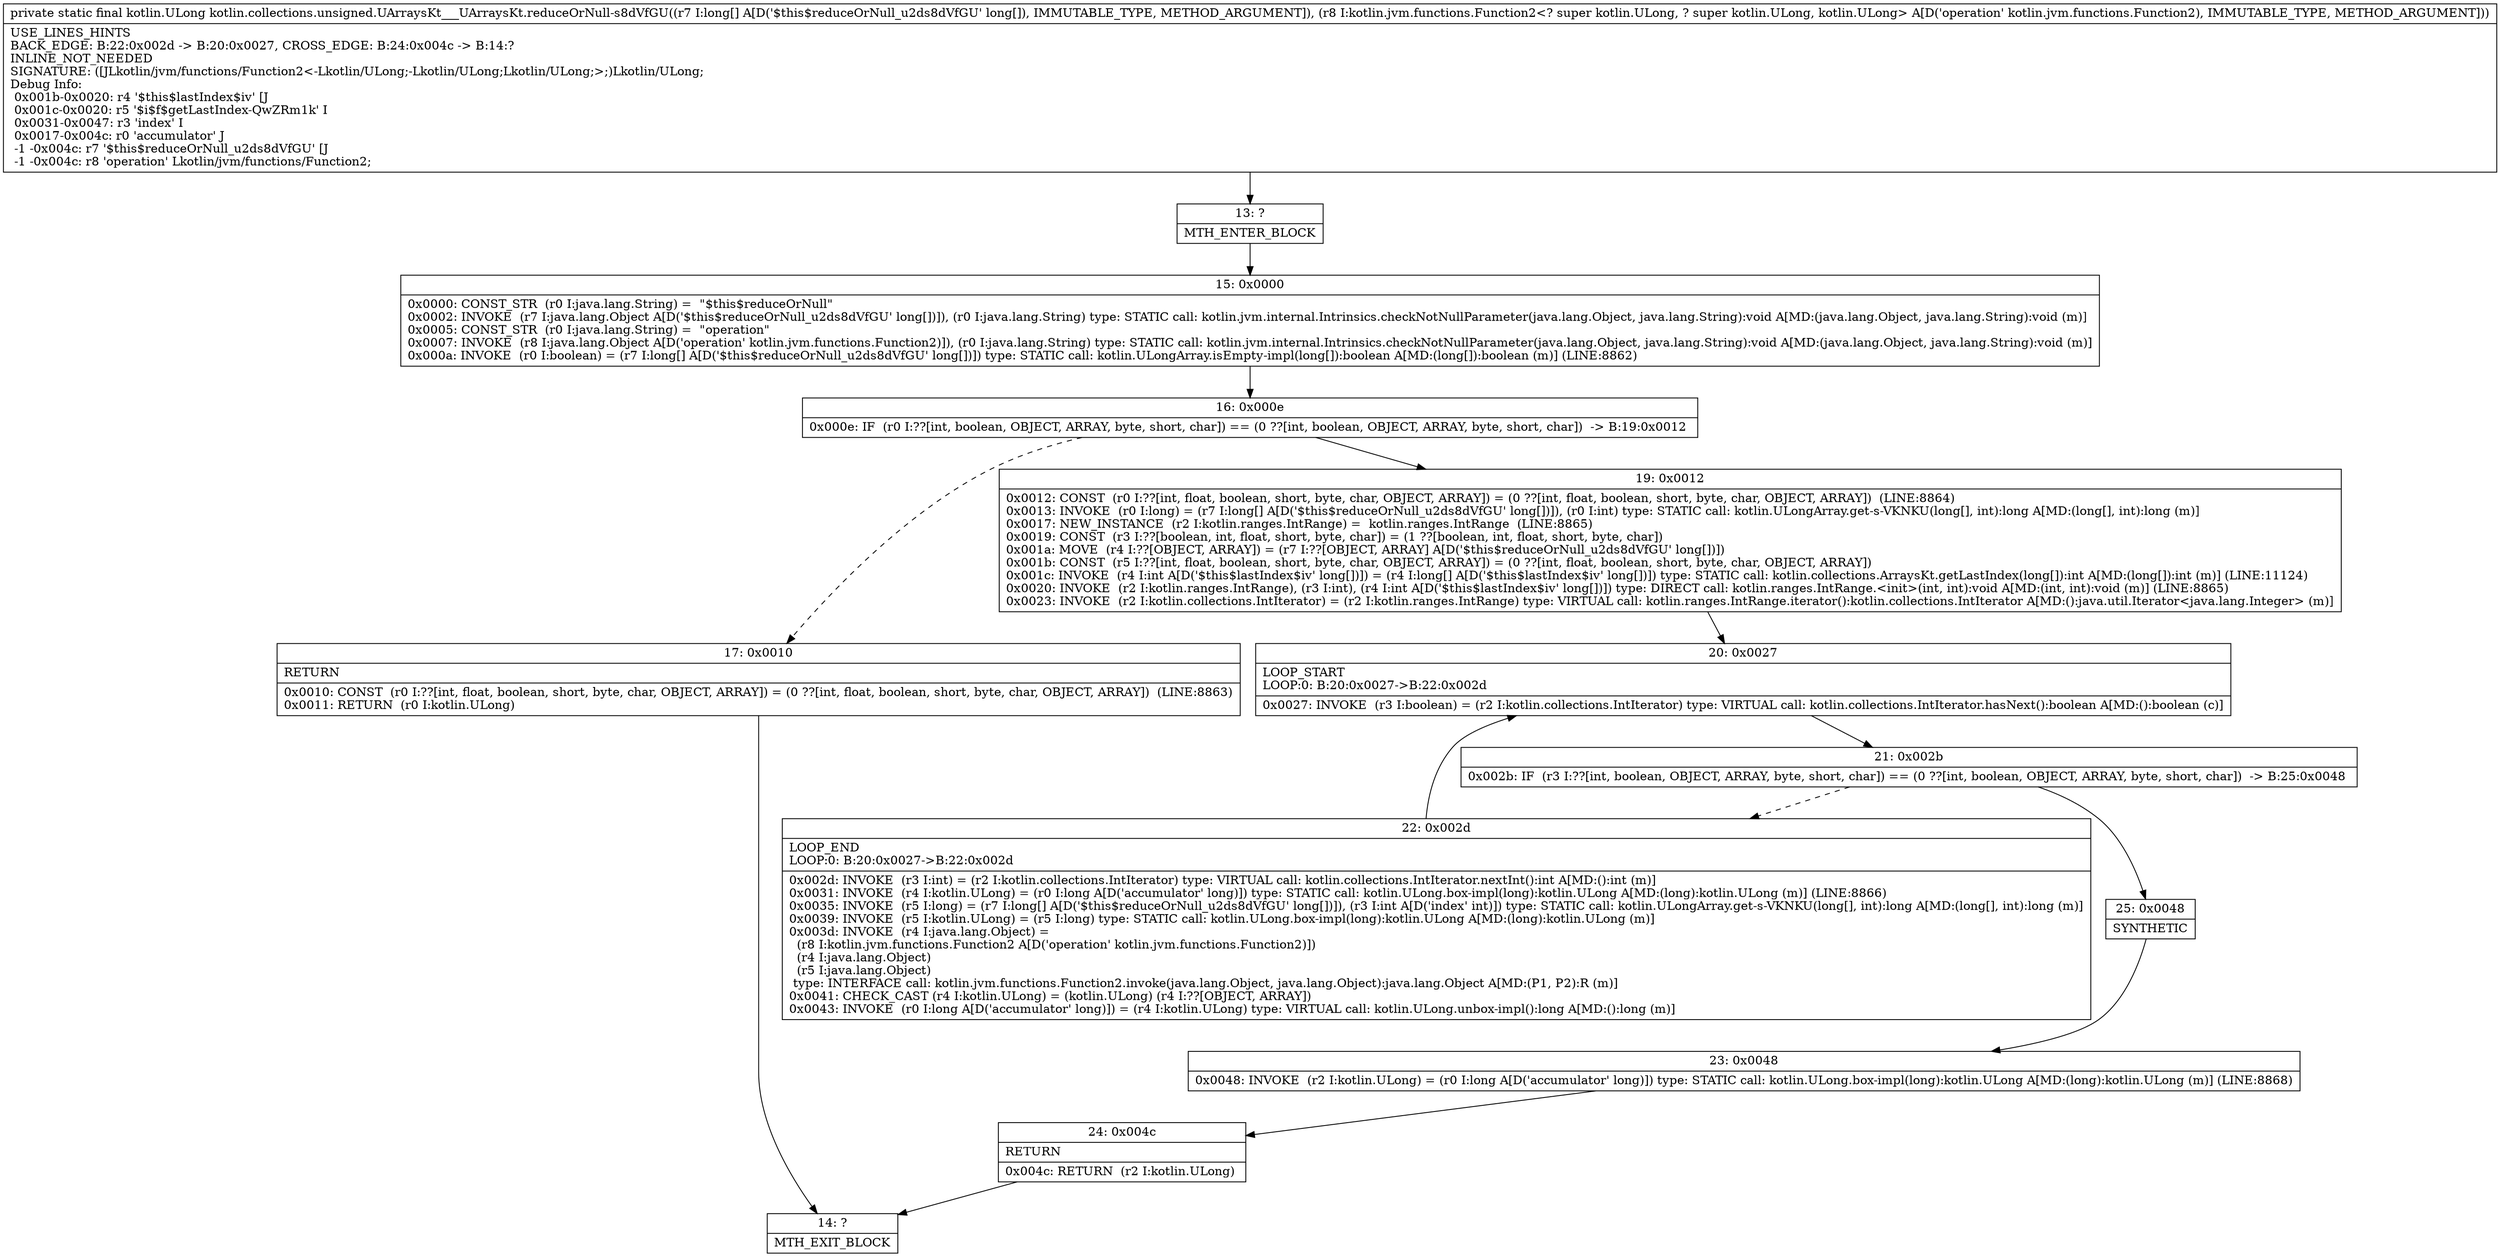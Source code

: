 digraph "CFG forkotlin.collections.unsigned.UArraysKt___UArraysKt.reduceOrNull\-s8dVfGU([JLkotlin\/jvm\/functions\/Function2;)Lkotlin\/ULong;" {
Node_13 [shape=record,label="{13\:\ ?|MTH_ENTER_BLOCK\l}"];
Node_15 [shape=record,label="{15\:\ 0x0000|0x0000: CONST_STR  (r0 I:java.lang.String) =  \"$this$reduceOrNull\" \l0x0002: INVOKE  (r7 I:java.lang.Object A[D('$this$reduceOrNull_u2ds8dVfGU' long[])]), (r0 I:java.lang.String) type: STATIC call: kotlin.jvm.internal.Intrinsics.checkNotNullParameter(java.lang.Object, java.lang.String):void A[MD:(java.lang.Object, java.lang.String):void (m)]\l0x0005: CONST_STR  (r0 I:java.lang.String) =  \"operation\" \l0x0007: INVOKE  (r8 I:java.lang.Object A[D('operation' kotlin.jvm.functions.Function2)]), (r0 I:java.lang.String) type: STATIC call: kotlin.jvm.internal.Intrinsics.checkNotNullParameter(java.lang.Object, java.lang.String):void A[MD:(java.lang.Object, java.lang.String):void (m)]\l0x000a: INVOKE  (r0 I:boolean) = (r7 I:long[] A[D('$this$reduceOrNull_u2ds8dVfGU' long[])]) type: STATIC call: kotlin.ULongArray.isEmpty\-impl(long[]):boolean A[MD:(long[]):boolean (m)] (LINE:8862)\l}"];
Node_16 [shape=record,label="{16\:\ 0x000e|0x000e: IF  (r0 I:??[int, boolean, OBJECT, ARRAY, byte, short, char]) == (0 ??[int, boolean, OBJECT, ARRAY, byte, short, char])  \-\> B:19:0x0012 \l}"];
Node_17 [shape=record,label="{17\:\ 0x0010|RETURN\l|0x0010: CONST  (r0 I:??[int, float, boolean, short, byte, char, OBJECT, ARRAY]) = (0 ??[int, float, boolean, short, byte, char, OBJECT, ARRAY])  (LINE:8863)\l0x0011: RETURN  (r0 I:kotlin.ULong) \l}"];
Node_14 [shape=record,label="{14\:\ ?|MTH_EXIT_BLOCK\l}"];
Node_19 [shape=record,label="{19\:\ 0x0012|0x0012: CONST  (r0 I:??[int, float, boolean, short, byte, char, OBJECT, ARRAY]) = (0 ??[int, float, boolean, short, byte, char, OBJECT, ARRAY])  (LINE:8864)\l0x0013: INVOKE  (r0 I:long) = (r7 I:long[] A[D('$this$reduceOrNull_u2ds8dVfGU' long[])]), (r0 I:int) type: STATIC call: kotlin.ULongArray.get\-s\-VKNKU(long[], int):long A[MD:(long[], int):long (m)]\l0x0017: NEW_INSTANCE  (r2 I:kotlin.ranges.IntRange) =  kotlin.ranges.IntRange  (LINE:8865)\l0x0019: CONST  (r3 I:??[boolean, int, float, short, byte, char]) = (1 ??[boolean, int, float, short, byte, char]) \l0x001a: MOVE  (r4 I:??[OBJECT, ARRAY]) = (r7 I:??[OBJECT, ARRAY] A[D('$this$reduceOrNull_u2ds8dVfGU' long[])]) \l0x001b: CONST  (r5 I:??[int, float, boolean, short, byte, char, OBJECT, ARRAY]) = (0 ??[int, float, boolean, short, byte, char, OBJECT, ARRAY]) \l0x001c: INVOKE  (r4 I:int A[D('$this$lastIndex$iv' long[])]) = (r4 I:long[] A[D('$this$lastIndex$iv' long[])]) type: STATIC call: kotlin.collections.ArraysKt.getLastIndex(long[]):int A[MD:(long[]):int (m)] (LINE:11124)\l0x0020: INVOKE  (r2 I:kotlin.ranges.IntRange), (r3 I:int), (r4 I:int A[D('$this$lastIndex$iv' long[])]) type: DIRECT call: kotlin.ranges.IntRange.\<init\>(int, int):void A[MD:(int, int):void (m)] (LINE:8865)\l0x0023: INVOKE  (r2 I:kotlin.collections.IntIterator) = (r2 I:kotlin.ranges.IntRange) type: VIRTUAL call: kotlin.ranges.IntRange.iterator():kotlin.collections.IntIterator A[MD:():java.util.Iterator\<java.lang.Integer\> (m)]\l}"];
Node_20 [shape=record,label="{20\:\ 0x0027|LOOP_START\lLOOP:0: B:20:0x0027\-\>B:22:0x002d\l|0x0027: INVOKE  (r3 I:boolean) = (r2 I:kotlin.collections.IntIterator) type: VIRTUAL call: kotlin.collections.IntIterator.hasNext():boolean A[MD:():boolean (c)]\l}"];
Node_21 [shape=record,label="{21\:\ 0x002b|0x002b: IF  (r3 I:??[int, boolean, OBJECT, ARRAY, byte, short, char]) == (0 ??[int, boolean, OBJECT, ARRAY, byte, short, char])  \-\> B:25:0x0048 \l}"];
Node_22 [shape=record,label="{22\:\ 0x002d|LOOP_END\lLOOP:0: B:20:0x0027\-\>B:22:0x002d\l|0x002d: INVOKE  (r3 I:int) = (r2 I:kotlin.collections.IntIterator) type: VIRTUAL call: kotlin.collections.IntIterator.nextInt():int A[MD:():int (m)]\l0x0031: INVOKE  (r4 I:kotlin.ULong) = (r0 I:long A[D('accumulator' long)]) type: STATIC call: kotlin.ULong.box\-impl(long):kotlin.ULong A[MD:(long):kotlin.ULong (m)] (LINE:8866)\l0x0035: INVOKE  (r5 I:long) = (r7 I:long[] A[D('$this$reduceOrNull_u2ds8dVfGU' long[])]), (r3 I:int A[D('index' int)]) type: STATIC call: kotlin.ULongArray.get\-s\-VKNKU(long[], int):long A[MD:(long[], int):long (m)]\l0x0039: INVOKE  (r5 I:kotlin.ULong) = (r5 I:long) type: STATIC call: kotlin.ULong.box\-impl(long):kotlin.ULong A[MD:(long):kotlin.ULong (m)]\l0x003d: INVOKE  (r4 I:java.lang.Object) = \l  (r8 I:kotlin.jvm.functions.Function2 A[D('operation' kotlin.jvm.functions.Function2)])\l  (r4 I:java.lang.Object)\l  (r5 I:java.lang.Object)\l type: INTERFACE call: kotlin.jvm.functions.Function2.invoke(java.lang.Object, java.lang.Object):java.lang.Object A[MD:(P1, P2):R (m)]\l0x0041: CHECK_CAST (r4 I:kotlin.ULong) = (kotlin.ULong) (r4 I:??[OBJECT, ARRAY]) \l0x0043: INVOKE  (r0 I:long A[D('accumulator' long)]) = (r4 I:kotlin.ULong) type: VIRTUAL call: kotlin.ULong.unbox\-impl():long A[MD:():long (m)]\l}"];
Node_25 [shape=record,label="{25\:\ 0x0048|SYNTHETIC\l}"];
Node_23 [shape=record,label="{23\:\ 0x0048|0x0048: INVOKE  (r2 I:kotlin.ULong) = (r0 I:long A[D('accumulator' long)]) type: STATIC call: kotlin.ULong.box\-impl(long):kotlin.ULong A[MD:(long):kotlin.ULong (m)] (LINE:8868)\l}"];
Node_24 [shape=record,label="{24\:\ 0x004c|RETURN\l|0x004c: RETURN  (r2 I:kotlin.ULong) \l}"];
MethodNode[shape=record,label="{private static final kotlin.ULong kotlin.collections.unsigned.UArraysKt___UArraysKt.reduceOrNull\-s8dVfGU((r7 I:long[] A[D('$this$reduceOrNull_u2ds8dVfGU' long[]), IMMUTABLE_TYPE, METHOD_ARGUMENT]), (r8 I:kotlin.jvm.functions.Function2\<? super kotlin.ULong, ? super kotlin.ULong, kotlin.ULong\> A[D('operation' kotlin.jvm.functions.Function2), IMMUTABLE_TYPE, METHOD_ARGUMENT]))  | USE_LINES_HINTS\lBACK_EDGE: B:22:0x002d \-\> B:20:0x0027, CROSS_EDGE: B:24:0x004c \-\> B:14:?\lINLINE_NOT_NEEDED\lSIGNATURE: ([JLkotlin\/jvm\/functions\/Function2\<\-Lkotlin\/ULong;\-Lkotlin\/ULong;Lkotlin\/ULong;\>;)Lkotlin\/ULong;\lDebug Info:\l  0x001b\-0x0020: r4 '$this$lastIndex$iv' [J\l  0x001c\-0x0020: r5 '$i$f$getLastIndex\-QwZRm1k' I\l  0x0031\-0x0047: r3 'index' I\l  0x0017\-0x004c: r0 'accumulator' J\l  \-1 \-0x004c: r7 '$this$reduceOrNull_u2ds8dVfGU' [J\l  \-1 \-0x004c: r8 'operation' Lkotlin\/jvm\/functions\/Function2;\l}"];
MethodNode -> Node_13;Node_13 -> Node_15;
Node_15 -> Node_16;
Node_16 -> Node_17[style=dashed];
Node_16 -> Node_19;
Node_17 -> Node_14;
Node_19 -> Node_20;
Node_20 -> Node_21;
Node_21 -> Node_22[style=dashed];
Node_21 -> Node_25;
Node_22 -> Node_20;
Node_25 -> Node_23;
Node_23 -> Node_24;
Node_24 -> Node_14;
}

